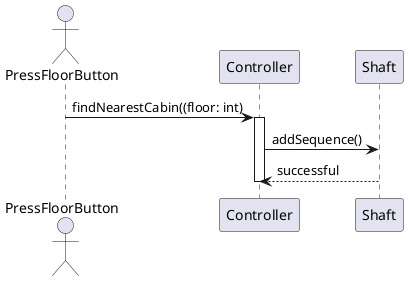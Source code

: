 @startuml

actor PressFloorButton

PressFloorButton -> Controller: findNearestCabin((floor: int)
activate Controller
Controller -> Shaft: addSequence()
Shaft --> Controller: successful
deactivate Controller
@enduml
